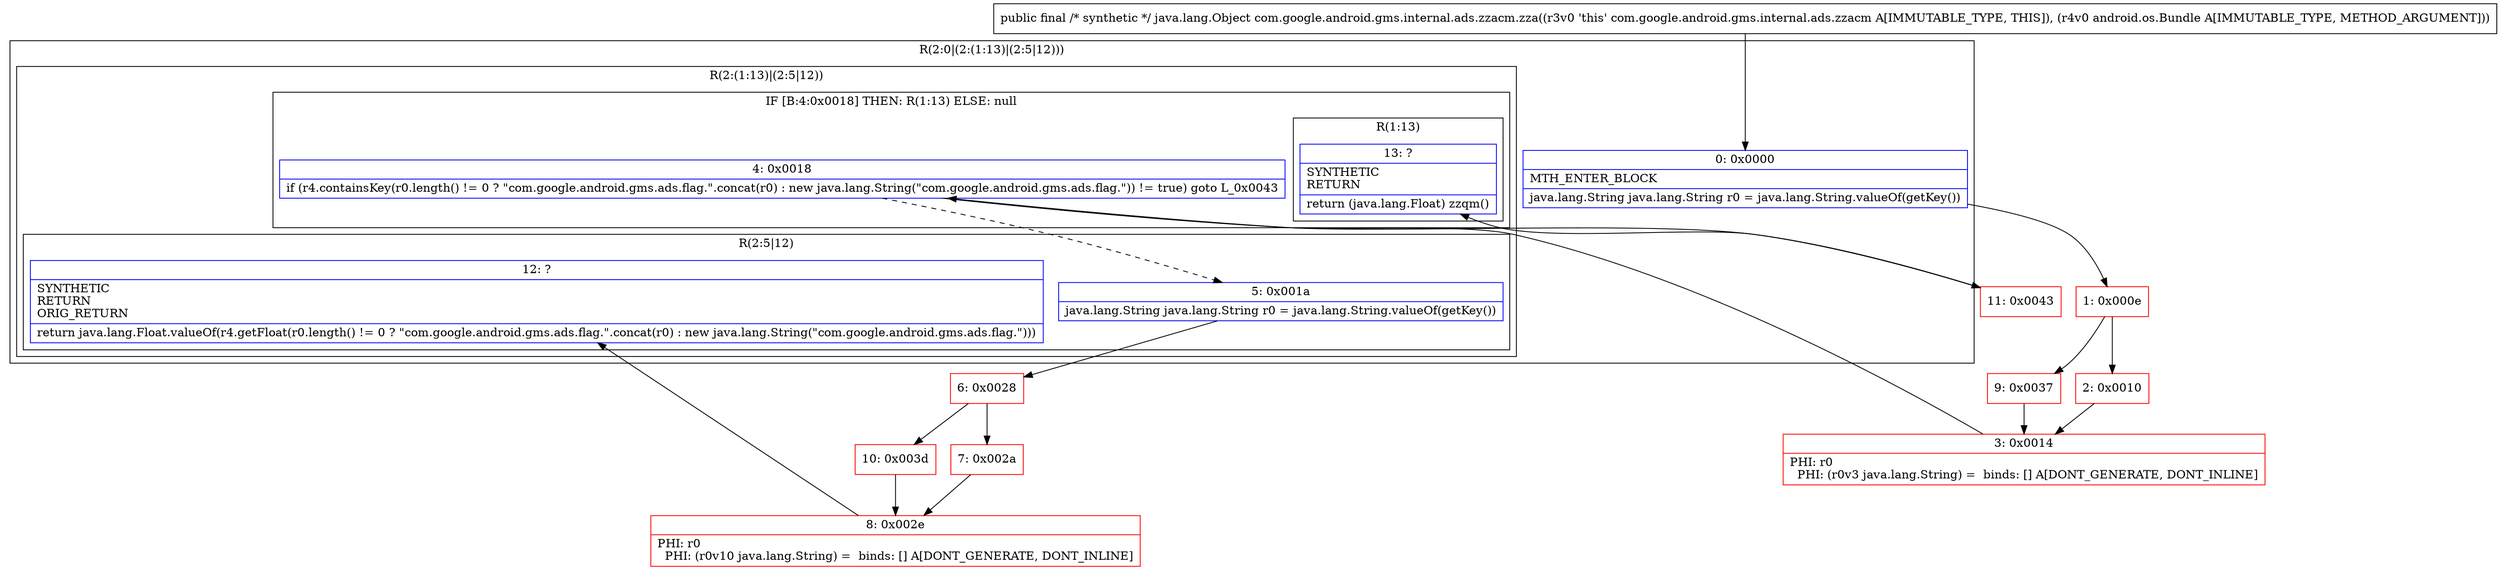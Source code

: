 digraph "CFG forcom.google.android.gms.internal.ads.zzacm.zza(Landroid\/os\/Bundle;)Ljava\/lang\/Object;" {
subgraph cluster_Region_2089719250 {
label = "R(2:0|(2:(1:13)|(2:5|12)))";
node [shape=record,color=blue];
Node_0 [shape=record,label="{0\:\ 0x0000|MTH_ENTER_BLOCK\l|java.lang.String java.lang.String r0 = java.lang.String.valueOf(getKey())\l}"];
subgraph cluster_Region_2063369680 {
label = "R(2:(1:13)|(2:5|12))";
node [shape=record,color=blue];
subgraph cluster_IfRegion_530846742 {
label = "IF [B:4:0x0018] THEN: R(1:13) ELSE: null";
node [shape=record,color=blue];
Node_4 [shape=record,label="{4\:\ 0x0018|if (r4.containsKey(r0.length() != 0 ? \"com.google.android.gms.ads.flag.\".concat(r0) : new java.lang.String(\"com.google.android.gms.ads.flag.\")) != true) goto L_0x0043\l}"];
subgraph cluster_Region_80130675 {
label = "R(1:13)";
node [shape=record,color=blue];
Node_13 [shape=record,label="{13\:\ ?|SYNTHETIC\lRETURN\l|return (java.lang.Float) zzqm()\l}"];
}
}
subgraph cluster_Region_722248550 {
label = "R(2:5|12)";
node [shape=record,color=blue];
Node_5 [shape=record,label="{5\:\ 0x001a|java.lang.String java.lang.String r0 = java.lang.String.valueOf(getKey())\l}"];
Node_12 [shape=record,label="{12\:\ ?|SYNTHETIC\lRETURN\lORIG_RETURN\l|return java.lang.Float.valueOf(r4.getFloat(r0.length() != 0 ? \"com.google.android.gms.ads.flag.\".concat(r0) : new java.lang.String(\"com.google.android.gms.ads.flag.\")))\l}"];
}
}
}
Node_1 [shape=record,color=red,label="{1\:\ 0x000e}"];
Node_2 [shape=record,color=red,label="{2\:\ 0x0010}"];
Node_3 [shape=record,color=red,label="{3\:\ 0x0014|PHI: r0 \l  PHI: (r0v3 java.lang.String) =  binds: [] A[DONT_GENERATE, DONT_INLINE]\l}"];
Node_6 [shape=record,color=red,label="{6\:\ 0x0028}"];
Node_7 [shape=record,color=red,label="{7\:\ 0x002a}"];
Node_8 [shape=record,color=red,label="{8\:\ 0x002e|PHI: r0 \l  PHI: (r0v10 java.lang.String) =  binds: [] A[DONT_GENERATE, DONT_INLINE]\l}"];
Node_9 [shape=record,color=red,label="{9\:\ 0x0037}"];
Node_10 [shape=record,color=red,label="{10\:\ 0x003d}"];
Node_11 [shape=record,color=red,label="{11\:\ 0x0043}"];
MethodNode[shape=record,label="{public final \/* synthetic *\/ java.lang.Object com.google.android.gms.internal.ads.zzacm.zza((r3v0 'this' com.google.android.gms.internal.ads.zzacm A[IMMUTABLE_TYPE, THIS]), (r4v0 android.os.Bundle A[IMMUTABLE_TYPE, METHOD_ARGUMENT])) }"];
MethodNode -> Node_0;
Node_0 -> Node_1;
Node_4 -> Node_5[style=dashed];
Node_4 -> Node_11;
Node_5 -> Node_6;
Node_1 -> Node_2;
Node_1 -> Node_9;
Node_2 -> Node_3;
Node_3 -> Node_4;
Node_6 -> Node_7;
Node_6 -> Node_10;
Node_7 -> Node_8;
Node_8 -> Node_12;
Node_9 -> Node_3;
Node_10 -> Node_8;
Node_11 -> Node_13;
}

